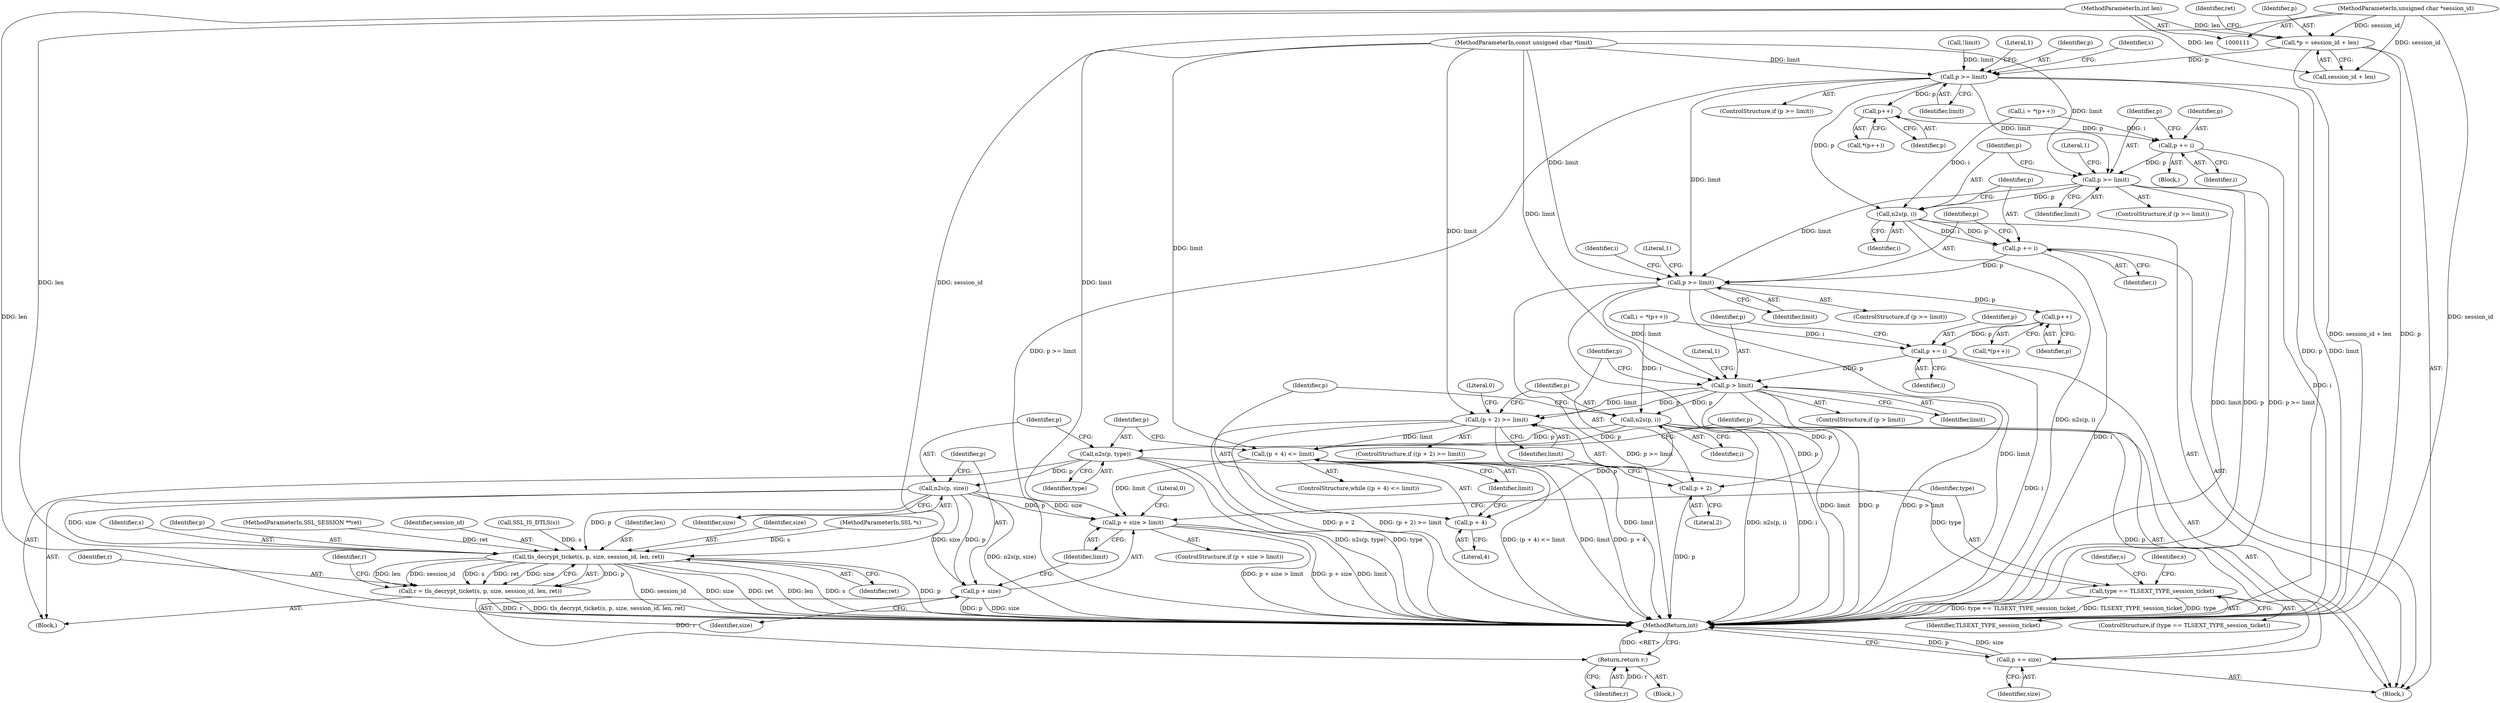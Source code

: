 digraph "1_openssl_a004e72b95835136d3f1ea90517f706c24c03da7_5@integer" {
"1000119" [label="(Call,*p = session_id + len)"];
"1000113" [label="(MethodParameterIn,unsigned char *session_id)"];
"1000114" [label="(MethodParameterIn,int len)"];
"1000153" [label="(Call,p >= limit)"];
"1000166" [label="(Call,p++)"];
"1000168" [label="(Call,p += i)"];
"1000172" [label="(Call,p >= limit)"];
"1000178" [label="(Call,n2s(p, i))"];
"1000181" [label="(Call,p += i)"];
"1000185" [label="(Call,p >= limit)"];
"1000194" [label="(Call,p++)"];
"1000196" [label="(Call,p += i)"];
"1000200" [label="(Call,p > limit)"];
"1000207" [label="(Call,(p + 2) >= limit)"];
"1000218" [label="(Call,(p + 4) <= limit)"];
"1000233" [label="(Call,p + size > limit)"];
"1000208" [label="(Call,p + 2)"];
"1000214" [label="(Call,n2s(p, i))"];
"1000219" [label="(Call,p + 4)"];
"1000226" [label="(Call,n2s(p, type))"];
"1000229" [label="(Call,n2s(p, size))"];
"1000234" [label="(Call,p + size)"];
"1000262" [label="(Call,tls_decrypt_ticket(s, p, size, session_id, len, ret))"];
"1000260" [label="(Call,r = tls_decrypt_ticket(s, p, size, session_id, len, ret))"];
"1000281" [label="(Return,return r;)"];
"1000241" [label="(Call,type == TLSEXT_TYPE_session_ticket)"];
"1000295" [label="(Call,p += size)"];
"1000166" [label="(Call,p++)"];
"1000219" [label="(Call,p + 4)"];
"1000121" [label="(Call,session_id + len)"];
"1000221" [label="(Literal,4)"];
"1000248" [label="(Identifier,s)"];
"1000162" [label="(Block,)"];
"1000242" [label="(Identifier,type)"];
"1000168" [label="(Call,p += i)"];
"1000218" [label="(Call,(p + 4) <= limit)"];
"1000214" [label="(Call,n2s(p, i))"];
"1000112" [label="(MethodParameterIn,SSL *s)"];
"1000127" [label="(Identifier,ret)"];
"1000263" [label="(Identifier,s)"];
"1000262" [label="(Call,tls_decrypt_ticket(s, p, size, session_id, len, ret))"];
"1000217" [label="(ControlStructure,while ((p + 4) <= limit))"];
"1000113" [label="(MethodParameterIn,unsigned char *session_id)"];
"1000192" [label="(Identifier,i)"];
"1000115" [label="(MethodParameterIn,const unsigned char *limit)"];
"1000194" [label="(Call,p++)"];
"1000169" [label="(Identifier,p)"];
"1000170" [label="(Identifier,i)"];
"1000209" [label="(Identifier,p)"];
"1000195" [label="(Identifier,p)"];
"1000165" [label="(Call,*(p++))"];
"1000296" [label="(Identifier,p)"];
"1000178" [label="(Call,n2s(p, i))"];
"1000167" [label="(Identifier,p)"];
"1000180" [label="(Identifier,i)"];
"1000260" [label="(Call,r = tls_decrypt_ticket(s, p, size, session_id, len, ret))"];
"1000234" [label="(Call,p + size)"];
"1000191" [label="(Call,i = *(p++))"];
"1000226" [label="(Call,n2s(p, type))"];
"1000197" [label="(Identifier,p)"];
"1000268" [label="(Identifier,ret)"];
"1000187" [label="(Identifier,limit)"];
"1000177" [label="(Literal,1)"];
"1000161" [label="(Identifier,s)"];
"1000208" [label="(Call,p + 2)"];
"1000220" [label="(Identifier,p)"];
"1000148" [label="(Call,!limit)"];
"1000237" [label="(Identifier,limit)"];
"1000261" [label="(Identifier,r)"];
"1000155" [label="(Identifier,limit)"];
"1000240" [label="(ControlStructure,if (type == TLSEXT_TYPE_session_ticket))"];
"1000171" [label="(ControlStructure,if (p >= limit))"];
"1000172" [label="(Call,p >= limit)"];
"1000158" [label="(Literal,1)"];
"1000241" [label="(Call,type == TLSEXT_TYPE_session_ticket)"];
"1000282" [label="(Identifier,r)"];
"1000207" [label="(Call,(p + 2) >= limit)"];
"1000182" [label="(Identifier,p)"];
"1000183" [label="(Identifier,i)"];
"1000200" [label="(Call,p > limit)"];
"1000264" [label="(Identifier,p)"];
"1000114" [label="(MethodParameterIn,int len)"];
"1000184" [label="(ControlStructure,if (p >= limit))"];
"1000205" [label="(Literal,1)"];
"1000120" [label="(Identifier,p)"];
"1000295" [label="(Call,p += size)"];
"1000116" [label="(MethodParameterIn,SSL_SESSION **ret)"];
"1000186" [label="(Identifier,p)"];
"1000297" [label="(Identifier,size)"];
"1000154" [label="(Identifier,p)"];
"1000206" [label="(ControlStructure,if ((p + 2) >= limit))"];
"1000210" [label="(Literal,2)"];
"1000239" [label="(Literal,0)"];
"1000181" [label="(Call,p += i)"];
"1000190" [label="(Literal,1)"];
"1000266" [label="(Identifier,session_id)"];
"1000153" [label="(Call,p >= limit)"];
"1000228" [label="(Identifier,type)"];
"1000179" [label="(Identifier,p)"];
"1000270" [label="(Identifier,r)"];
"1000271" [label="(Block,)"];
"1000227" [label="(Identifier,p)"];
"1000201" [label="(Identifier,p)"];
"1000160" [label="(Call,SSL_IS_DTLS(s))"];
"1000196" [label="(Call,p += i)"];
"1000243" [label="(Identifier,TLSEXT_TYPE_session_ticket)"];
"1000119" [label="(Call,*p = session_id + len)"];
"1000199" [label="(ControlStructure,if (p > limit))"];
"1000231" [label="(Identifier,size)"];
"1000236" [label="(Identifier,size)"];
"1000174" [label="(Identifier,limit)"];
"1000215" [label="(Identifier,p)"];
"1000223" [label="(Block,)"];
"1000185" [label="(Call,p >= limit)"];
"1000193" [label="(Call,*(p++))"];
"1000222" [label="(Identifier,limit)"];
"1000117" [label="(Block,)"];
"1000235" [label="(Identifier,p)"];
"1000211" [label="(Identifier,limit)"];
"1000202" [label="(Identifier,limit)"];
"1000233" [label="(Call,p + size > limit)"];
"1000163" [label="(Call,i = *(p++))"];
"1000173" [label="(Identifier,p)"];
"1000230" [label="(Identifier,p)"];
"1000213" [label="(Literal,0)"];
"1000229" [label="(Call,n2s(p, size))"];
"1000232" [label="(ControlStructure,if (p + size > limit))"];
"1000216" [label="(Identifier,i)"];
"1000267" [label="(Identifier,len)"];
"1000255" [label="(Identifier,s)"];
"1000298" [label="(MethodReturn,int)"];
"1000281" [label="(Return,return r;)"];
"1000152" [label="(ControlStructure,if (p >= limit))"];
"1000198" [label="(Identifier,i)"];
"1000265" [label="(Identifier,size)"];
"1000119" -> "1000117"  [label="AST: "];
"1000119" -> "1000121"  [label="CFG: "];
"1000120" -> "1000119"  [label="AST: "];
"1000121" -> "1000119"  [label="AST: "];
"1000127" -> "1000119"  [label="CFG: "];
"1000119" -> "1000298"  [label="DDG: session_id + len"];
"1000119" -> "1000298"  [label="DDG: p"];
"1000113" -> "1000119"  [label="DDG: session_id"];
"1000114" -> "1000119"  [label="DDG: len"];
"1000119" -> "1000153"  [label="DDG: p"];
"1000113" -> "1000111"  [label="AST: "];
"1000113" -> "1000298"  [label="DDG: session_id"];
"1000113" -> "1000121"  [label="DDG: session_id"];
"1000113" -> "1000262"  [label="DDG: session_id"];
"1000114" -> "1000111"  [label="AST: "];
"1000114" -> "1000298"  [label="DDG: len"];
"1000114" -> "1000121"  [label="DDG: len"];
"1000114" -> "1000262"  [label="DDG: len"];
"1000153" -> "1000152"  [label="AST: "];
"1000153" -> "1000155"  [label="CFG: "];
"1000154" -> "1000153"  [label="AST: "];
"1000155" -> "1000153"  [label="AST: "];
"1000158" -> "1000153"  [label="CFG: "];
"1000161" -> "1000153"  [label="CFG: "];
"1000153" -> "1000298"  [label="DDG: limit"];
"1000153" -> "1000298"  [label="DDG: p >= limit"];
"1000153" -> "1000298"  [label="DDG: p"];
"1000148" -> "1000153"  [label="DDG: limit"];
"1000115" -> "1000153"  [label="DDG: limit"];
"1000153" -> "1000166"  [label="DDG: p"];
"1000153" -> "1000172"  [label="DDG: limit"];
"1000153" -> "1000178"  [label="DDG: p"];
"1000153" -> "1000185"  [label="DDG: limit"];
"1000166" -> "1000165"  [label="AST: "];
"1000166" -> "1000167"  [label="CFG: "];
"1000167" -> "1000166"  [label="AST: "];
"1000165" -> "1000166"  [label="CFG: "];
"1000166" -> "1000168"  [label="DDG: p"];
"1000168" -> "1000162"  [label="AST: "];
"1000168" -> "1000170"  [label="CFG: "];
"1000169" -> "1000168"  [label="AST: "];
"1000170" -> "1000168"  [label="AST: "];
"1000173" -> "1000168"  [label="CFG: "];
"1000168" -> "1000298"  [label="DDG: i"];
"1000163" -> "1000168"  [label="DDG: i"];
"1000168" -> "1000172"  [label="DDG: p"];
"1000172" -> "1000171"  [label="AST: "];
"1000172" -> "1000174"  [label="CFG: "];
"1000173" -> "1000172"  [label="AST: "];
"1000174" -> "1000172"  [label="AST: "];
"1000177" -> "1000172"  [label="CFG: "];
"1000179" -> "1000172"  [label="CFG: "];
"1000172" -> "1000298"  [label="DDG: p >= limit"];
"1000172" -> "1000298"  [label="DDG: p"];
"1000172" -> "1000298"  [label="DDG: limit"];
"1000115" -> "1000172"  [label="DDG: limit"];
"1000172" -> "1000178"  [label="DDG: p"];
"1000172" -> "1000185"  [label="DDG: limit"];
"1000178" -> "1000117"  [label="AST: "];
"1000178" -> "1000180"  [label="CFG: "];
"1000179" -> "1000178"  [label="AST: "];
"1000180" -> "1000178"  [label="AST: "];
"1000182" -> "1000178"  [label="CFG: "];
"1000178" -> "1000298"  [label="DDG: n2s(p, i)"];
"1000163" -> "1000178"  [label="DDG: i"];
"1000178" -> "1000181"  [label="DDG: i"];
"1000178" -> "1000181"  [label="DDG: p"];
"1000181" -> "1000117"  [label="AST: "];
"1000181" -> "1000183"  [label="CFG: "];
"1000182" -> "1000181"  [label="AST: "];
"1000183" -> "1000181"  [label="AST: "];
"1000186" -> "1000181"  [label="CFG: "];
"1000181" -> "1000298"  [label="DDG: i"];
"1000181" -> "1000185"  [label="DDG: p"];
"1000185" -> "1000184"  [label="AST: "];
"1000185" -> "1000187"  [label="CFG: "];
"1000186" -> "1000185"  [label="AST: "];
"1000187" -> "1000185"  [label="AST: "];
"1000190" -> "1000185"  [label="CFG: "];
"1000192" -> "1000185"  [label="CFG: "];
"1000185" -> "1000298"  [label="DDG: p >= limit"];
"1000185" -> "1000298"  [label="DDG: p"];
"1000185" -> "1000298"  [label="DDG: limit"];
"1000115" -> "1000185"  [label="DDG: limit"];
"1000185" -> "1000194"  [label="DDG: p"];
"1000185" -> "1000200"  [label="DDG: limit"];
"1000194" -> "1000193"  [label="AST: "];
"1000194" -> "1000195"  [label="CFG: "];
"1000195" -> "1000194"  [label="AST: "];
"1000193" -> "1000194"  [label="CFG: "];
"1000194" -> "1000196"  [label="DDG: p"];
"1000196" -> "1000117"  [label="AST: "];
"1000196" -> "1000198"  [label="CFG: "];
"1000197" -> "1000196"  [label="AST: "];
"1000198" -> "1000196"  [label="AST: "];
"1000201" -> "1000196"  [label="CFG: "];
"1000196" -> "1000298"  [label="DDG: i"];
"1000191" -> "1000196"  [label="DDG: i"];
"1000196" -> "1000200"  [label="DDG: p"];
"1000200" -> "1000199"  [label="AST: "];
"1000200" -> "1000202"  [label="CFG: "];
"1000201" -> "1000200"  [label="AST: "];
"1000202" -> "1000200"  [label="AST: "];
"1000205" -> "1000200"  [label="CFG: "];
"1000209" -> "1000200"  [label="CFG: "];
"1000200" -> "1000298"  [label="DDG: p"];
"1000200" -> "1000298"  [label="DDG: p > limit"];
"1000200" -> "1000298"  [label="DDG: limit"];
"1000115" -> "1000200"  [label="DDG: limit"];
"1000200" -> "1000207"  [label="DDG: p"];
"1000200" -> "1000207"  [label="DDG: limit"];
"1000200" -> "1000208"  [label="DDG: p"];
"1000200" -> "1000214"  [label="DDG: p"];
"1000207" -> "1000206"  [label="AST: "];
"1000207" -> "1000211"  [label="CFG: "];
"1000208" -> "1000207"  [label="AST: "];
"1000211" -> "1000207"  [label="AST: "];
"1000213" -> "1000207"  [label="CFG: "];
"1000215" -> "1000207"  [label="CFG: "];
"1000207" -> "1000298"  [label="DDG: p + 2"];
"1000207" -> "1000298"  [label="DDG: (p + 2) >= limit"];
"1000207" -> "1000298"  [label="DDG: limit"];
"1000115" -> "1000207"  [label="DDG: limit"];
"1000207" -> "1000218"  [label="DDG: limit"];
"1000218" -> "1000217"  [label="AST: "];
"1000218" -> "1000222"  [label="CFG: "];
"1000219" -> "1000218"  [label="AST: "];
"1000222" -> "1000218"  [label="AST: "];
"1000227" -> "1000218"  [label="CFG: "];
"1000296" -> "1000218"  [label="CFG: "];
"1000218" -> "1000298"  [label="DDG: p + 4"];
"1000218" -> "1000298"  [label="DDG: (p + 4) <= limit"];
"1000218" -> "1000298"  [label="DDG: limit"];
"1000214" -> "1000218"  [label="DDG: p"];
"1000115" -> "1000218"  [label="DDG: limit"];
"1000218" -> "1000233"  [label="DDG: limit"];
"1000233" -> "1000232"  [label="AST: "];
"1000233" -> "1000237"  [label="CFG: "];
"1000234" -> "1000233"  [label="AST: "];
"1000237" -> "1000233"  [label="AST: "];
"1000239" -> "1000233"  [label="CFG: "];
"1000242" -> "1000233"  [label="CFG: "];
"1000233" -> "1000298"  [label="DDG: limit"];
"1000233" -> "1000298"  [label="DDG: p + size > limit"];
"1000233" -> "1000298"  [label="DDG: p + size"];
"1000229" -> "1000233"  [label="DDG: p"];
"1000229" -> "1000233"  [label="DDG: size"];
"1000115" -> "1000233"  [label="DDG: limit"];
"1000208" -> "1000210"  [label="CFG: "];
"1000209" -> "1000208"  [label="AST: "];
"1000210" -> "1000208"  [label="AST: "];
"1000211" -> "1000208"  [label="CFG: "];
"1000208" -> "1000298"  [label="DDG: p"];
"1000214" -> "1000117"  [label="AST: "];
"1000214" -> "1000216"  [label="CFG: "];
"1000215" -> "1000214"  [label="AST: "];
"1000216" -> "1000214"  [label="AST: "];
"1000220" -> "1000214"  [label="CFG: "];
"1000214" -> "1000298"  [label="DDG: i"];
"1000214" -> "1000298"  [label="DDG: n2s(p, i)"];
"1000191" -> "1000214"  [label="DDG: i"];
"1000214" -> "1000219"  [label="DDG: p"];
"1000214" -> "1000226"  [label="DDG: p"];
"1000214" -> "1000295"  [label="DDG: p"];
"1000219" -> "1000221"  [label="CFG: "];
"1000220" -> "1000219"  [label="AST: "];
"1000221" -> "1000219"  [label="AST: "];
"1000222" -> "1000219"  [label="CFG: "];
"1000226" -> "1000223"  [label="AST: "];
"1000226" -> "1000228"  [label="CFG: "];
"1000227" -> "1000226"  [label="AST: "];
"1000228" -> "1000226"  [label="AST: "];
"1000230" -> "1000226"  [label="CFG: "];
"1000226" -> "1000298"  [label="DDG: n2s(p, type)"];
"1000226" -> "1000298"  [label="DDG: type"];
"1000226" -> "1000229"  [label="DDG: p"];
"1000226" -> "1000241"  [label="DDG: type"];
"1000229" -> "1000223"  [label="AST: "];
"1000229" -> "1000231"  [label="CFG: "];
"1000230" -> "1000229"  [label="AST: "];
"1000231" -> "1000229"  [label="AST: "];
"1000235" -> "1000229"  [label="CFG: "];
"1000229" -> "1000298"  [label="DDG: n2s(p, size)"];
"1000229" -> "1000234"  [label="DDG: p"];
"1000229" -> "1000234"  [label="DDG: size"];
"1000229" -> "1000262"  [label="DDG: p"];
"1000229" -> "1000262"  [label="DDG: size"];
"1000234" -> "1000236"  [label="CFG: "];
"1000235" -> "1000234"  [label="AST: "];
"1000236" -> "1000234"  [label="AST: "];
"1000237" -> "1000234"  [label="CFG: "];
"1000234" -> "1000298"  [label="DDG: p"];
"1000234" -> "1000298"  [label="DDG: size"];
"1000262" -> "1000260"  [label="AST: "];
"1000262" -> "1000268"  [label="CFG: "];
"1000263" -> "1000262"  [label="AST: "];
"1000264" -> "1000262"  [label="AST: "];
"1000265" -> "1000262"  [label="AST: "];
"1000266" -> "1000262"  [label="AST: "];
"1000267" -> "1000262"  [label="AST: "];
"1000268" -> "1000262"  [label="AST: "];
"1000260" -> "1000262"  [label="CFG: "];
"1000262" -> "1000298"  [label="DDG: size"];
"1000262" -> "1000298"  [label="DDG: ret"];
"1000262" -> "1000298"  [label="DDG: len"];
"1000262" -> "1000298"  [label="DDG: s"];
"1000262" -> "1000298"  [label="DDG: p"];
"1000262" -> "1000298"  [label="DDG: session_id"];
"1000262" -> "1000260"  [label="DDG: p"];
"1000262" -> "1000260"  [label="DDG: len"];
"1000262" -> "1000260"  [label="DDG: session_id"];
"1000262" -> "1000260"  [label="DDG: s"];
"1000262" -> "1000260"  [label="DDG: ret"];
"1000262" -> "1000260"  [label="DDG: size"];
"1000160" -> "1000262"  [label="DDG: s"];
"1000112" -> "1000262"  [label="DDG: s"];
"1000116" -> "1000262"  [label="DDG: ret"];
"1000260" -> "1000223"  [label="AST: "];
"1000261" -> "1000260"  [label="AST: "];
"1000270" -> "1000260"  [label="CFG: "];
"1000260" -> "1000298"  [label="DDG: tls_decrypt_ticket(s, p, size, session_id, len, ret)"];
"1000260" -> "1000298"  [label="DDG: r"];
"1000260" -> "1000281"  [label="DDG: r"];
"1000281" -> "1000271"  [label="AST: "];
"1000281" -> "1000282"  [label="CFG: "];
"1000282" -> "1000281"  [label="AST: "];
"1000298" -> "1000281"  [label="CFG: "];
"1000281" -> "1000298"  [label="DDG: <RET>"];
"1000282" -> "1000281"  [label="DDG: r"];
"1000241" -> "1000240"  [label="AST: "];
"1000241" -> "1000243"  [label="CFG: "];
"1000242" -> "1000241"  [label="AST: "];
"1000243" -> "1000241"  [label="AST: "];
"1000248" -> "1000241"  [label="CFG: "];
"1000255" -> "1000241"  [label="CFG: "];
"1000241" -> "1000298"  [label="DDG: type"];
"1000241" -> "1000298"  [label="DDG: type == TLSEXT_TYPE_session_ticket"];
"1000241" -> "1000298"  [label="DDG: TLSEXT_TYPE_session_ticket"];
"1000295" -> "1000117"  [label="AST: "];
"1000295" -> "1000297"  [label="CFG: "];
"1000296" -> "1000295"  [label="AST: "];
"1000297" -> "1000295"  [label="AST: "];
"1000298" -> "1000295"  [label="CFG: "];
"1000295" -> "1000298"  [label="DDG: p"];
"1000295" -> "1000298"  [label="DDG: size"];
}
